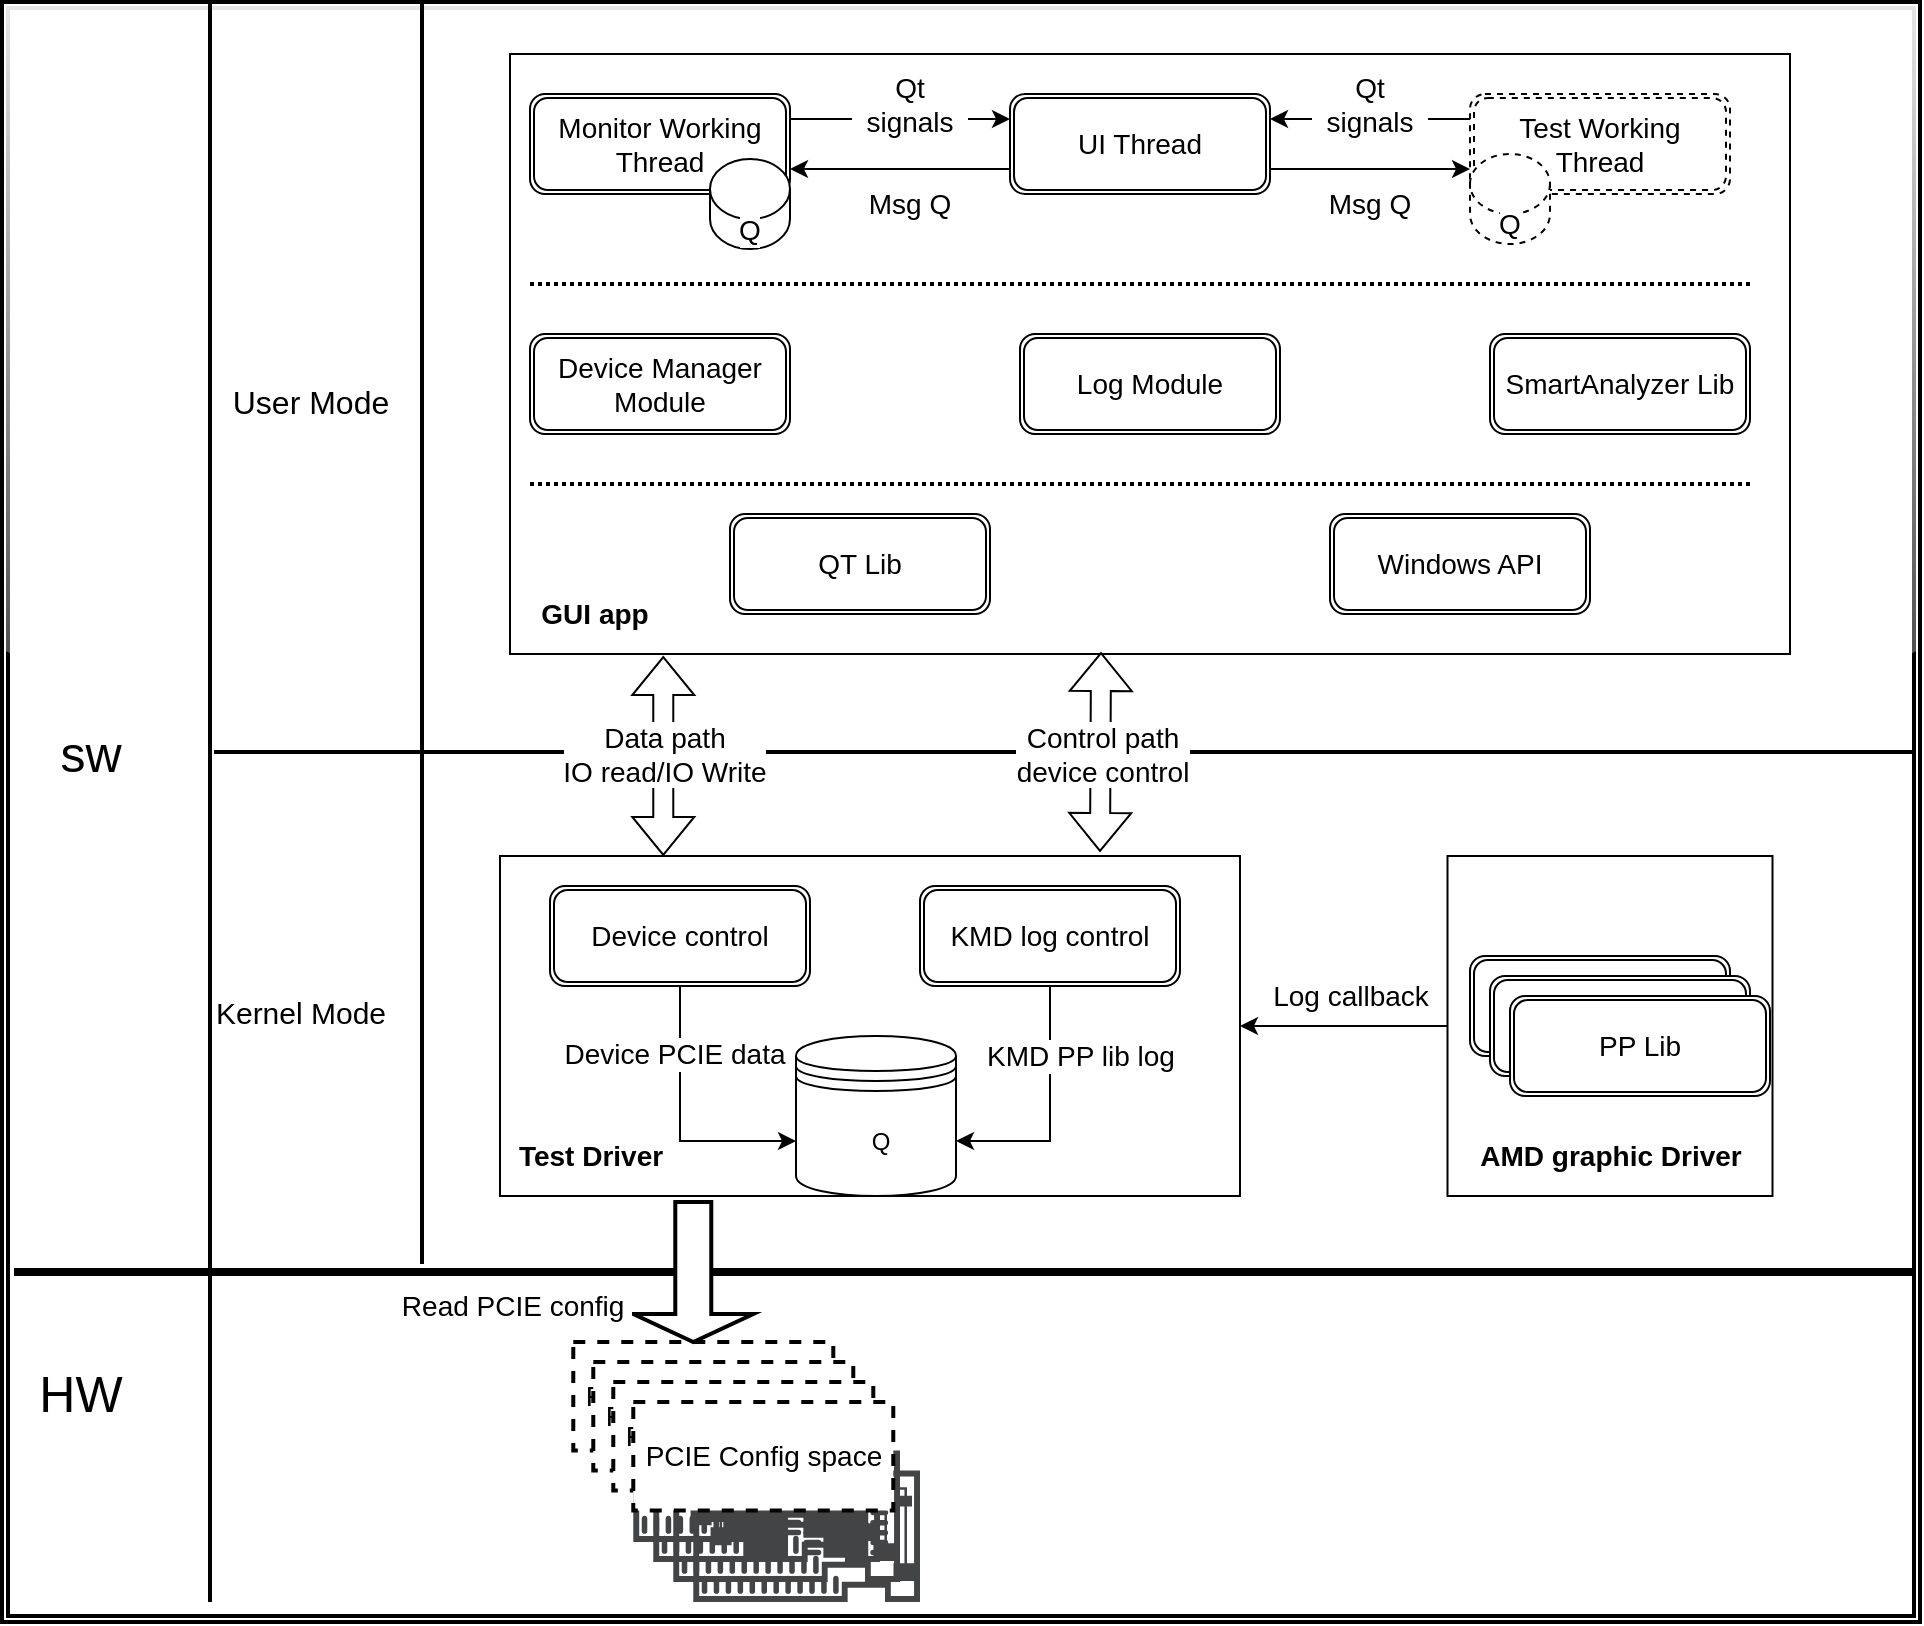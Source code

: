 <mxfile version="16.5.6" type="github">
  <diagram id="kgpKYQtTHZ0yAKxKKP6v" name="Page-1">
    <mxGraphModel dx="2846" dy="1082" grid="1" gridSize="10" guides="1" tooltips="1" connect="1" arrows="1" fold="1" page="1" pageScale="1" pageWidth="850" pageHeight="1100" math="0" shadow="0">
      <root>
        <mxCell id="0" />
        <mxCell id="1" parent="0" />
        <mxCell id="bdpj6q706ZwAjSxWvGq5-77" value="" style="shape=ext;double=1;rounded=0;whiteSpace=wrap;html=1;glass=1;fontSize=25;strokeWidth=2;shadow=0;sketch=0;labelBackgroundColor=default;" parent="1" vertex="1">
          <mxGeometry x="-589" y="180" width="959" height="810" as="geometry" />
        </mxCell>
        <mxCell id="bdpj6q706ZwAjSxWvGq5-51" value="&lt;span style=&quot;font-size: 14px;&quot;&gt;PCIE Config space&lt;/span&gt;" style="rounded=0;whiteSpace=wrap;html=1;dashed=1;strokeWidth=2;glass=0;fontSize=14;fontStyle=0;labelBackgroundColor=default;" parent="1" vertex="1">
          <mxGeometry x="-303.36" y="850" width="130" height="54.25" as="geometry" />
        </mxCell>
        <mxCell id="bdpj6q706ZwAjSxWvGq5-3" value="&lt;font style=&quot;font-size: 16px&quot;&gt;User Mode&lt;/font&gt;" style="text;html=1;align=center;verticalAlign=middle;resizable=0;points=[];autosize=1;strokeColor=none;fillColor=none;fontSize=14;fontStyle=0;labelBackgroundColor=default;rotation=0;" parent="1" vertex="1">
          <mxGeometry x="-480" y="370" width="90" height="20" as="geometry" />
        </mxCell>
        <mxCell id="bdpj6q706ZwAjSxWvGq5-5" value="&lt;font style=&quot;font-size: 15px&quot;&gt;Kernel Mode&lt;/font&gt;" style="text;html=1;align=center;verticalAlign=middle;resizable=0;points=[];autosize=1;strokeColor=none;fillColor=none;fontSize=14;fontStyle=0;labelBackgroundColor=default;" parent="1" vertex="1">
          <mxGeometry x="-490" y="675" width="100" height="20" as="geometry" />
        </mxCell>
        <mxCell id="bdpj6q706ZwAjSxWvGq5-6" value="" style="line;strokeWidth=2;direction=south;html=1;fontSize=14;fontStyle=0;labelBackgroundColor=default;" parent="1" vertex="1">
          <mxGeometry x="-384" y="181" width="10" height="630" as="geometry" />
        </mxCell>
        <mxCell id="bdpj6q706ZwAjSxWvGq5-7" value="" style="line;strokeWidth=4;html=1;perimeter=backbonePerimeter;points=[];outlineConnect=0;fontSize=14;fontStyle=0;labelBackgroundColor=default;" parent="1" vertex="1">
          <mxGeometry x="-583" y="810" width="950" height="10" as="geometry" />
        </mxCell>
        <mxCell id="bdpj6q706ZwAjSxWvGq5-8" value="" style="line;strokeWidth=2;direction=south;html=1;fontSize=14;fontStyle=0;labelBackgroundColor=default;" parent="1" vertex="1">
          <mxGeometry x="-490" y="180" width="10" height="800" as="geometry" />
        </mxCell>
        <mxCell id="bdpj6q706ZwAjSxWvGq5-9" value="&lt;font style=&quot;font-size: 25px&quot;&gt;sw&lt;/font&gt;" style="text;html=1;align=center;verticalAlign=middle;resizable=0;points=[];autosize=1;strokeColor=none;fillColor=none;fontSize=14;fontStyle=0;labelBackgroundColor=default;" parent="1" vertex="1">
          <mxGeometry x="-570" y="540" width="50" height="30" as="geometry" />
        </mxCell>
        <mxCell id="bdpj6q706ZwAjSxWvGq5-10" value="&lt;font style=&quot;font-size: 25px&quot;&gt;HW&lt;/font&gt;" style="text;html=1;align=center;verticalAlign=middle;resizable=0;points=[];autosize=1;strokeColor=none;fillColor=none;fontSize=14;fontStyle=0;labelBackgroundColor=default;" parent="1" vertex="1">
          <mxGeometry x="-580" y="860" width="60" height="30" as="geometry" />
        </mxCell>
        <mxCell id="bdpj6q706ZwAjSxWvGq5-11" value="" style="whiteSpace=wrap;html=1;fontSize=14;fontStyle=0;labelBackgroundColor=default;" parent="1" vertex="1">
          <mxGeometry x="-340" y="607" width="370" height="170" as="geometry" />
        </mxCell>
        <mxCell id="bdpj6q706ZwAjSxWvGq5-73" style="edgeStyle=orthogonalEdgeStyle;rounded=0;orthogonalLoop=1;jettySize=auto;html=1;fontSize=14;fontStyle=0;labelBackgroundColor=default;" parent="1" source="bdpj6q706ZwAjSxWvGq5-12" target="bdpj6q706ZwAjSxWvGq5-11" edge="1">
          <mxGeometry relative="1" as="geometry" />
        </mxCell>
        <mxCell id="bdpj6q706ZwAjSxWvGq5-12" value="" style="whiteSpace=wrap;html=1;fontSize=14;fontStyle=0;labelBackgroundColor=default;" parent="1" vertex="1">
          <mxGeometry x="133.75" y="607" width="162.5" height="170" as="geometry" />
        </mxCell>
        <mxCell id="bdpj6q706ZwAjSxWvGq5-13" value="" style="whiteSpace=wrap;html=1;fontSize=14;fontStyle=0;labelBackgroundColor=default;" parent="1" vertex="1">
          <mxGeometry x="-335" y="206" width="640" height="300" as="geometry" />
        </mxCell>
        <mxCell id="bdpj6q706ZwAjSxWvGq5-14" value="&lt;b&gt;Test Driver&lt;/b&gt;" style="text;html=1;align=center;verticalAlign=middle;resizable=0;points=[];autosize=1;strokeColor=none;fillColor=none;fontSize=14;fontStyle=0;labelBackgroundColor=default;" parent="1" vertex="1">
          <mxGeometry x="-340" y="747" width="90" height="20" as="geometry" />
        </mxCell>
        <mxCell id="bdpj6q706ZwAjSxWvGq5-16" value="&lt;b&gt;AMD graphic Driver&lt;/b&gt;" style="text;html=1;align=center;verticalAlign=middle;resizable=0;points=[];autosize=1;strokeColor=none;fillColor=none;fontSize=14;fontStyle=0;labelBackgroundColor=default;" parent="1" vertex="1">
          <mxGeometry x="140" y="747" width="150" height="20" as="geometry" />
        </mxCell>
        <mxCell id="bdpj6q706ZwAjSxWvGq5-32" style="edgeStyle=orthogonalEdgeStyle;rounded=0;orthogonalLoop=1;jettySize=auto;html=1;entryX=1;entryY=0.75;entryDx=0;entryDy=0;fontSize=14;fontStyle=0;labelBackgroundColor=default;" parent="1" source="bdpj6q706ZwAjSxWvGq5-17" target="bdpj6q706ZwAjSxWvGq5-18" edge="1">
          <mxGeometry relative="1" as="geometry">
            <Array as="points">
              <mxPoint x="-140" y="264" />
            </Array>
          </mxGeometry>
        </mxCell>
        <mxCell id="bdpj6q706ZwAjSxWvGq5-34" style="edgeStyle=orthogonalEdgeStyle;rounded=0;orthogonalLoop=1;jettySize=auto;html=1;entryX=0;entryY=0.75;entryDx=0;entryDy=0;exitX=1;exitY=0.75;exitDx=0;exitDy=0;fontSize=14;fontStyle=0;labelBackgroundColor=default;" parent="1" source="bdpj6q706ZwAjSxWvGq5-17" target="bdpj6q706ZwAjSxWvGq5-19" edge="1">
          <mxGeometry relative="1" as="geometry" />
        </mxCell>
        <mxCell id="bdpj6q706ZwAjSxWvGq5-17" value="UI Thread" style="shape=ext;double=1;rounded=1;whiteSpace=wrap;html=1;fontSize=14;fontStyle=0;labelBackgroundColor=default;" parent="1" vertex="1">
          <mxGeometry x="-85" y="226" width="130" height="50" as="geometry" />
        </mxCell>
        <mxCell id="bdpj6q706ZwAjSxWvGq5-26" style="edgeStyle=orthogonalEdgeStyle;rounded=0;orthogonalLoop=1;jettySize=auto;html=1;exitX=1;exitY=0.25;exitDx=0;exitDy=0;entryX=0;entryY=0.25;entryDx=0;entryDy=0;fontSize=14;fontStyle=0;labelBackgroundColor=default;" parent="1" source="bdpj6q706ZwAjSxWvGq5-18" target="bdpj6q706ZwAjSxWvGq5-17" edge="1">
          <mxGeometry relative="1" as="geometry" />
        </mxCell>
        <mxCell id="bdpj6q706ZwAjSxWvGq5-18" value="Monitor Working Thread" style="shape=ext;double=1;rounded=1;whiteSpace=wrap;html=1;fontSize=14;fontStyle=0;labelBackgroundColor=default;" parent="1" vertex="1">
          <mxGeometry x="-325" y="226" width="130" height="50" as="geometry" />
        </mxCell>
        <mxCell id="bdpj6q706ZwAjSxWvGq5-28" style="edgeStyle=orthogonalEdgeStyle;rounded=0;orthogonalLoop=1;jettySize=auto;html=1;entryX=1;entryY=0.25;entryDx=0;entryDy=0;exitX=0;exitY=0.25;exitDx=0;exitDy=0;fontSize=14;fontStyle=0;labelBackgroundColor=default;" parent="1" source="bdpj6q706ZwAjSxWvGq5-19" target="bdpj6q706ZwAjSxWvGq5-17" edge="1">
          <mxGeometry relative="1" as="geometry" />
        </mxCell>
        <mxCell id="bdpj6q706ZwAjSxWvGq5-19" value="Test Working Thread" style="shape=ext;double=1;rounded=1;whiteSpace=wrap;html=1;dashed=1;fontSize=14;fontStyle=0;labelBackgroundColor=default;" parent="1" vertex="1">
          <mxGeometry x="145" y="226" width="130" height="50" as="geometry" />
        </mxCell>
        <mxCell id="bdpj6q706ZwAjSxWvGq5-20" value="Device Manager Module" style="shape=ext;double=1;rounded=1;whiteSpace=wrap;html=1;fontSize=14;fontStyle=0;labelBackgroundColor=default;" parent="1" vertex="1">
          <mxGeometry x="-325" y="346" width="130" height="50" as="geometry" />
        </mxCell>
        <mxCell id="bdpj6q706ZwAjSxWvGq5-21" value="Log Module" style="shape=ext;double=1;rounded=1;whiteSpace=wrap;html=1;fontSize=14;fontStyle=0;labelBackgroundColor=default;" parent="1" vertex="1">
          <mxGeometry x="-80" y="346" width="130" height="50" as="geometry" />
        </mxCell>
        <mxCell id="bdpj6q706ZwAjSxWvGq5-22" value="QT Lib" style="shape=ext;double=1;rounded=1;whiteSpace=wrap;html=1;fontSize=14;fontStyle=0;labelBackgroundColor=default;" parent="1" vertex="1">
          <mxGeometry x="-225" y="436" width="130" height="50" as="geometry" />
        </mxCell>
        <mxCell id="bdpj6q706ZwAjSxWvGq5-23" value="Windows API" style="shape=ext;double=1;rounded=1;whiteSpace=wrap;html=1;fontSize=14;fontStyle=0;labelBackgroundColor=default;" parent="1" vertex="1">
          <mxGeometry x="75" y="436" width="130" height="50" as="geometry" />
        </mxCell>
        <mxCell id="bdpj6q706ZwAjSxWvGq5-24" value="SmartAnalyzer Lib" style="shape=ext;double=1;rounded=1;whiteSpace=wrap;html=1;fontSize=14;fontStyle=0;labelBackgroundColor=default;" parent="1" vertex="1">
          <mxGeometry x="155" y="346" width="130" height="50" as="geometry" />
        </mxCell>
        <mxCell id="bdpj6q706ZwAjSxWvGq5-27" value="Qt signals" style="text;html=1;strokeColor=none;fillColor=none;align=center;verticalAlign=middle;whiteSpace=wrap;rounded=0;fontSize=14;fontStyle=0;labelBackgroundColor=default;" parent="1" vertex="1">
          <mxGeometry x="-165" y="216" width="60" height="30" as="geometry" />
        </mxCell>
        <mxCell id="bdpj6q706ZwAjSxWvGq5-29" value="Qt signals" style="text;html=1;strokeColor=none;fillColor=none;align=center;verticalAlign=middle;whiteSpace=wrap;rounded=0;fontSize=14;fontStyle=0;labelBackgroundColor=default;" parent="1" vertex="1">
          <mxGeometry x="65" y="216" width="60" height="30" as="geometry" />
        </mxCell>
        <mxCell id="bdpj6q706ZwAjSxWvGq5-33" value="Msg Q" style="text;html=1;strokeColor=none;fillColor=none;align=center;verticalAlign=middle;whiteSpace=wrap;rounded=0;fontSize=14;fontStyle=0;labelBackgroundColor=default;" parent="1" vertex="1">
          <mxGeometry x="-165" y="266" width="60" height="30" as="geometry" />
        </mxCell>
        <mxCell id="bdpj6q706ZwAjSxWvGq5-35" value="Msg Q" style="text;html=1;strokeColor=none;fillColor=none;align=center;verticalAlign=middle;whiteSpace=wrap;rounded=0;fontSize=14;fontStyle=0;labelBackgroundColor=default;" parent="1" vertex="1">
          <mxGeometry x="65" y="266" width="60" height="30" as="geometry" />
        </mxCell>
        <mxCell id="bdpj6q706ZwAjSxWvGq5-36" value="Q" style="shape=cylinder3;whiteSpace=wrap;html=1;boundedLbl=1;backgroundOutline=1;size=15;fontSize=14;fontStyle=0;labelBackgroundColor=default;" parent="1" vertex="1">
          <mxGeometry x="-235" y="258.5" width="40" height="45" as="geometry" />
        </mxCell>
        <mxCell id="bdpj6q706ZwAjSxWvGq5-37" value="Q" style="shape=cylinder3;whiteSpace=wrap;html=1;boundedLbl=1;backgroundOutline=1;size=15;dashed=1;fontSize=14;fontStyle=0;labelBackgroundColor=default;" parent="1" vertex="1">
          <mxGeometry x="145" y="256" width="40" height="45" as="geometry" />
        </mxCell>
        <mxCell id="bdpj6q706ZwAjSxWvGq5-39" value="" style="line;strokeWidth=2;html=1;dashed=1;dashPattern=1 1;fontSize=14;fontStyle=0;labelBackgroundColor=default;" parent="1" vertex="1">
          <mxGeometry x="-325" y="316" width="610" height="10" as="geometry" />
        </mxCell>
        <mxCell id="bdpj6q706ZwAjSxWvGq5-40" value="" style="line;strokeWidth=2;html=1;dashed=1;dashPattern=1 1;fontSize=14;fontStyle=0;labelBackgroundColor=default;" parent="1" vertex="1">
          <mxGeometry x="-325" y="416" width="610" height="10" as="geometry" />
        </mxCell>
        <mxCell id="bdpj6q706ZwAjSxWvGq5-43" value="" style="shape=datastore;whiteSpace=wrap;html=1;labelPosition=center;verticalLabelPosition=bottom;align=center;verticalAlign=top;fontFamily=Helvetica;fontSize=14;fontColor=rgb(0, 0, 0);strokeColor=rgb(0, 0, 0);fillColor=rgb(255, 255, 255);" parent="1" vertex="1">
          <mxGeometry x="-192" y="697" width="80" height="80" as="geometry" />
        </mxCell>
        <mxCell id="bdpj6q706ZwAjSxWvGq5-67" style="edgeStyle=orthogonalEdgeStyle;rounded=0;orthogonalLoop=1;jettySize=auto;html=1;entryX=0;entryY=0;entryDx=0;entryDy=52.5;entryPerimeter=0;exitX=0.5;exitY=1;exitDx=0;exitDy=0;fontSize=14;fontStyle=0;labelBackgroundColor=default;" parent="1" source="bdpj6q706ZwAjSxWvGq5-47" target="bdpj6q706ZwAjSxWvGq5-43" edge="1">
          <mxGeometry relative="1" as="geometry" />
        </mxCell>
        <mxCell id="bdpj6q706ZwAjSxWvGq5-68" value="Device PCIE data" style="edgeLabel;html=1;align=center;verticalAlign=middle;resizable=0;points=[];fontSize=14;fontStyle=0;labelBackgroundColor=default;" parent="bdpj6q706ZwAjSxWvGq5-67" vertex="1" connectable="0">
          <mxGeometry x="-0.783" y="-2" relative="1" as="geometry">
            <mxPoint x="-1" y="19" as="offset" />
          </mxGeometry>
        </mxCell>
        <mxCell id="bdpj6q706ZwAjSxWvGq5-47" value="Device control" style="shape=ext;double=1;rounded=1;whiteSpace=wrap;html=1;fontSize=14;fontStyle=0;labelBackgroundColor=default;" parent="1" vertex="1">
          <mxGeometry x="-315" y="622" width="130" height="50" as="geometry" />
        </mxCell>
        <mxCell id="bdpj6q706ZwAjSxWvGq5-69" style="edgeStyle=orthogonalEdgeStyle;rounded=0;orthogonalLoop=1;jettySize=auto;html=1;entryX=1;entryY=0;entryDx=0;entryDy=52.5;entryPerimeter=0;fontSize=14;fontStyle=0;labelBackgroundColor=default;" parent="1" source="bdpj6q706ZwAjSxWvGq5-48" target="bdpj6q706ZwAjSxWvGq5-43" edge="1">
          <mxGeometry relative="1" as="geometry">
            <Array as="points">
              <mxPoint x="-65" y="750" />
            </Array>
          </mxGeometry>
        </mxCell>
        <mxCell id="bdpj6q706ZwAjSxWvGq5-48" value="KMD log control" style="shape=ext;double=1;rounded=1;whiteSpace=wrap;html=1;fontSize=14;fontStyle=0;labelBackgroundColor=default;" parent="1" vertex="1">
          <mxGeometry x="-130" y="622" width="130" height="50" as="geometry" />
        </mxCell>
        <mxCell id="bdpj6q706ZwAjSxWvGq5-49" value="" style="sketch=0;pointerEvents=1;shadow=0;dashed=0;html=1;strokeColor=none;fillColor=#434445;aspect=fixed;labelPosition=center;verticalLabelPosition=bottom;verticalAlign=top;align=center;outlineConnect=0;shape=mxgraph.vvd.physical_network_adapter;fontSize=14;fontStyle=0;labelBackgroundColor=default;" parent="1" vertex="1">
          <mxGeometry x="-273.36" y="884.25" width="113.36" height="65.75" as="geometry" />
        </mxCell>
        <mxCell id="bdpj6q706ZwAjSxWvGq5-52" value="&lt;span style=&quot;font-size: 14px;&quot;&gt;PCIE Config space&lt;/span&gt;" style="rounded=0;whiteSpace=wrap;html=1;dashed=1;strokeWidth=2;glass=0;fontSize=14;fontStyle=0;labelBackgroundColor=default;" parent="1" vertex="1">
          <mxGeometry x="-293.36" y="860" width="130" height="54.25" as="geometry" />
        </mxCell>
        <mxCell id="bdpj6q706ZwAjSxWvGq5-53" value="" style="sketch=0;pointerEvents=1;shadow=0;dashed=0;html=1;strokeColor=none;fillColor=#434445;aspect=fixed;labelPosition=center;verticalLabelPosition=bottom;verticalAlign=top;align=center;outlineConnect=0;shape=mxgraph.vvd.physical_network_adapter;fontSize=14;fontStyle=0;labelBackgroundColor=default;" parent="1" vertex="1">
          <mxGeometry x="-263.36" y="894.25" width="113.36" height="65.75" as="geometry" />
        </mxCell>
        <mxCell id="bdpj6q706ZwAjSxWvGq5-54" value="&lt;span style=&quot;font-size: 14px;&quot;&gt;PCIE Config space&lt;/span&gt;" style="rounded=0;whiteSpace=wrap;html=1;dashed=1;strokeWidth=2;glass=0;fontSize=14;fontStyle=0;labelBackgroundColor=default;" parent="1" vertex="1">
          <mxGeometry x="-283.36" y="870" width="130" height="54.25" as="geometry" />
        </mxCell>
        <mxCell id="bdpj6q706ZwAjSxWvGq5-55" value="" style="sketch=0;pointerEvents=1;shadow=0;dashed=0;html=1;strokeColor=none;fillColor=#434445;aspect=fixed;labelPosition=center;verticalLabelPosition=bottom;verticalAlign=top;align=center;outlineConnect=0;shape=mxgraph.vvd.physical_network_adapter;fontSize=14;fontStyle=0;labelBackgroundColor=default;" parent="1" vertex="1">
          <mxGeometry x="-253.36" y="904.25" width="113.36" height="65.75" as="geometry" />
        </mxCell>
        <mxCell id="bdpj6q706ZwAjSxWvGq5-57" value="" style="sketch=0;pointerEvents=1;shadow=0;dashed=0;html=1;strokeColor=none;fillColor=#434445;aspect=fixed;labelPosition=center;verticalLabelPosition=bottom;verticalAlign=top;align=center;outlineConnect=0;shape=mxgraph.vvd.physical_network_adapter;fontSize=14;fontStyle=0;labelBackgroundColor=default;" parent="1" vertex="1">
          <mxGeometry x="-243.36" y="914.25" width="113.36" height="65.75" as="geometry" />
        </mxCell>
        <mxCell id="bdpj6q706ZwAjSxWvGq5-65" value="" style="shape=singleArrow;direction=south;whiteSpace=wrap;html=1;glass=0;strokeWidth=2;fontSize=14;fontStyle=0;labelBackgroundColor=default;" parent="1" vertex="1">
          <mxGeometry x="-273.36" y="780" width="60" height="70" as="geometry" />
        </mxCell>
        <mxCell id="bdpj6q706ZwAjSxWvGq5-66" value="Read PCIE config&amp;nbsp;" style="edgeLabel;html=1;align=center;verticalAlign=middle;resizable=0;points=[];fontSize=14;fontStyle=0;labelBackgroundColor=default;" parent="1" vertex="1" connectable="0">
          <mxGeometry x="-360" y="830" as="geometry">
            <mxPoint x="28" y="2" as="offset" />
          </mxGeometry>
        </mxCell>
        <mxCell id="bdpj6q706ZwAjSxWvGq5-70" value="KMD PP lib log" style="edgeLabel;html=1;align=center;verticalAlign=middle;resizable=0;points=[];fontSize=14;fontStyle=0;labelBackgroundColor=default;" parent="1" vertex="1" connectable="0">
          <mxGeometry x="-50" y="707" as="geometry" />
        </mxCell>
        <mxCell id="bdpj6q706ZwAjSxWvGq5-71" value="PP Lib" style="shape=ext;double=1;rounded=1;whiteSpace=wrap;html=1;fontSize=14;fontStyle=0;labelBackgroundColor=default;" parent="1" vertex="1">
          <mxGeometry x="145" y="657" width="130" height="50" as="geometry" />
        </mxCell>
        <mxCell id="bdpj6q706ZwAjSxWvGq5-74" value="Log callback" style="text;html=1;align=center;verticalAlign=middle;resizable=0;points=[];autosize=1;strokeColor=none;fillColor=none;fontSize=14;fontStyle=0;labelBackgroundColor=default;" parent="1" vertex="1">
          <mxGeometry x="40" y="667" width="90" height="20" as="geometry" />
        </mxCell>
        <mxCell id="bdpj6q706ZwAjSxWvGq5-56" value="&lt;span style=&quot;font-size: 14px;&quot;&gt;PCIE Config space&lt;/span&gt;" style="rounded=0;whiteSpace=wrap;html=1;dashed=1;strokeWidth=2;glass=0;fontSize=14;fontStyle=0;labelBackgroundColor=default;" parent="1" vertex="1">
          <mxGeometry x="-273.36" y="880" width="130" height="54.25" as="geometry" />
        </mxCell>
        <mxCell id="bdpj6q706ZwAjSxWvGq5-41" value="" style="line;strokeWidth=2;html=1;fontSize=14;fontStyle=0;labelBackgroundColor=default;" parent="1" vertex="1">
          <mxGeometry x="-483" y="550" width="850" height="10" as="geometry" />
        </mxCell>
        <mxCell id="bdpj6q706ZwAjSxWvGq5-42" value="" style="shape=flexArrow;endArrow=classic;startArrow=classic;html=1;rounded=0;fontSize=14;fontStyle=0;labelBackgroundColor=default;" parent="1" edge="1">
          <mxGeometry width="100" height="100" relative="1" as="geometry">
            <mxPoint x="-258.36" y="607" as="sourcePoint" />
            <mxPoint x="-258.36" y="507" as="targetPoint" />
          </mxGeometry>
        </mxCell>
        <mxCell id="bdpj6q706ZwAjSxWvGq5-44" value="Data path&lt;br style=&quot;font-size: 14px;&quot;&gt;IO read/IO Write" style="edgeLabel;html=1;align=center;verticalAlign=middle;resizable=0;points=[];fontSize=14;fontStyle=0;labelBackgroundColor=default;" parent="bdpj6q706ZwAjSxWvGq5-42" vertex="1" connectable="0">
          <mxGeometry x="0.3" y="-9" relative="1" as="geometry">
            <mxPoint x="-9" y="14" as="offset" />
          </mxGeometry>
        </mxCell>
        <mxCell id="bdpj6q706ZwAjSxWvGq5-45" value="" style="shape=flexArrow;endArrow=classic;startArrow=classic;html=1;rounded=0;fontSize=14;fontStyle=0;labelBackgroundColor=default;" parent="1" edge="1">
          <mxGeometry width="100" height="100" relative="1" as="geometry">
            <mxPoint x="-40" y="605" as="sourcePoint" />
            <mxPoint x="-39.5" y="505" as="targetPoint" />
          </mxGeometry>
        </mxCell>
        <mxCell id="bdpj6q706ZwAjSxWvGq5-46" value="Control path&lt;br style=&quot;font-size: 14px;&quot;&gt;device control" style="edgeLabel;html=1;align=center;verticalAlign=middle;resizable=0;points=[];fontSize=14;fontStyle=0;labelBackgroundColor=default;" parent="bdpj6q706ZwAjSxWvGq5-45" vertex="1" connectable="0">
          <mxGeometry x="0.3" y="-9" relative="1" as="geometry">
            <mxPoint x="-9" y="16" as="offset" />
          </mxGeometry>
        </mxCell>
        <mxCell id="q-SClIQzLM6msH93vD2z-1" value="PP Lib" style="shape=ext;double=1;rounded=1;whiteSpace=wrap;html=1;fontSize=14;fontStyle=0;labelBackgroundColor=default;" vertex="1" parent="1">
          <mxGeometry x="155" y="667" width="130" height="50" as="geometry" />
        </mxCell>
        <mxCell id="q-SClIQzLM6msH93vD2z-2" value="PP Lib" style="shape=ext;double=1;rounded=1;whiteSpace=wrap;html=1;fontSize=14;fontStyle=0;labelBackgroundColor=default;" vertex="1" parent="1">
          <mxGeometry x="165" y="677" width="130" height="50" as="geometry" />
        </mxCell>
        <mxCell id="bdpj6q706ZwAjSxWvGq5-4" value="&lt;b&gt;GUI app&lt;/b&gt;" style="text;html=1;align=center;verticalAlign=middle;resizable=0;points=[];autosize=1;strokeColor=none;fillColor=none;fontSize=14;fontStyle=0;labelBackgroundColor=default;" parent="1" vertex="1">
          <mxGeometry x="-328.36" y="476" width="70" height="20" as="geometry" />
        </mxCell>
        <mxCell id="q-SClIQzLM6msH93vD2z-6" value="&lt;br&gt;Q" style="text;html=1;align=center;verticalAlign=middle;resizable=0;points=[];autosize=1;strokeColor=none;fillColor=none;" vertex="1" parent="1">
          <mxGeometry x="-160" y="727" width="20" height="30" as="geometry" />
        </mxCell>
      </root>
    </mxGraphModel>
  </diagram>
</mxfile>
